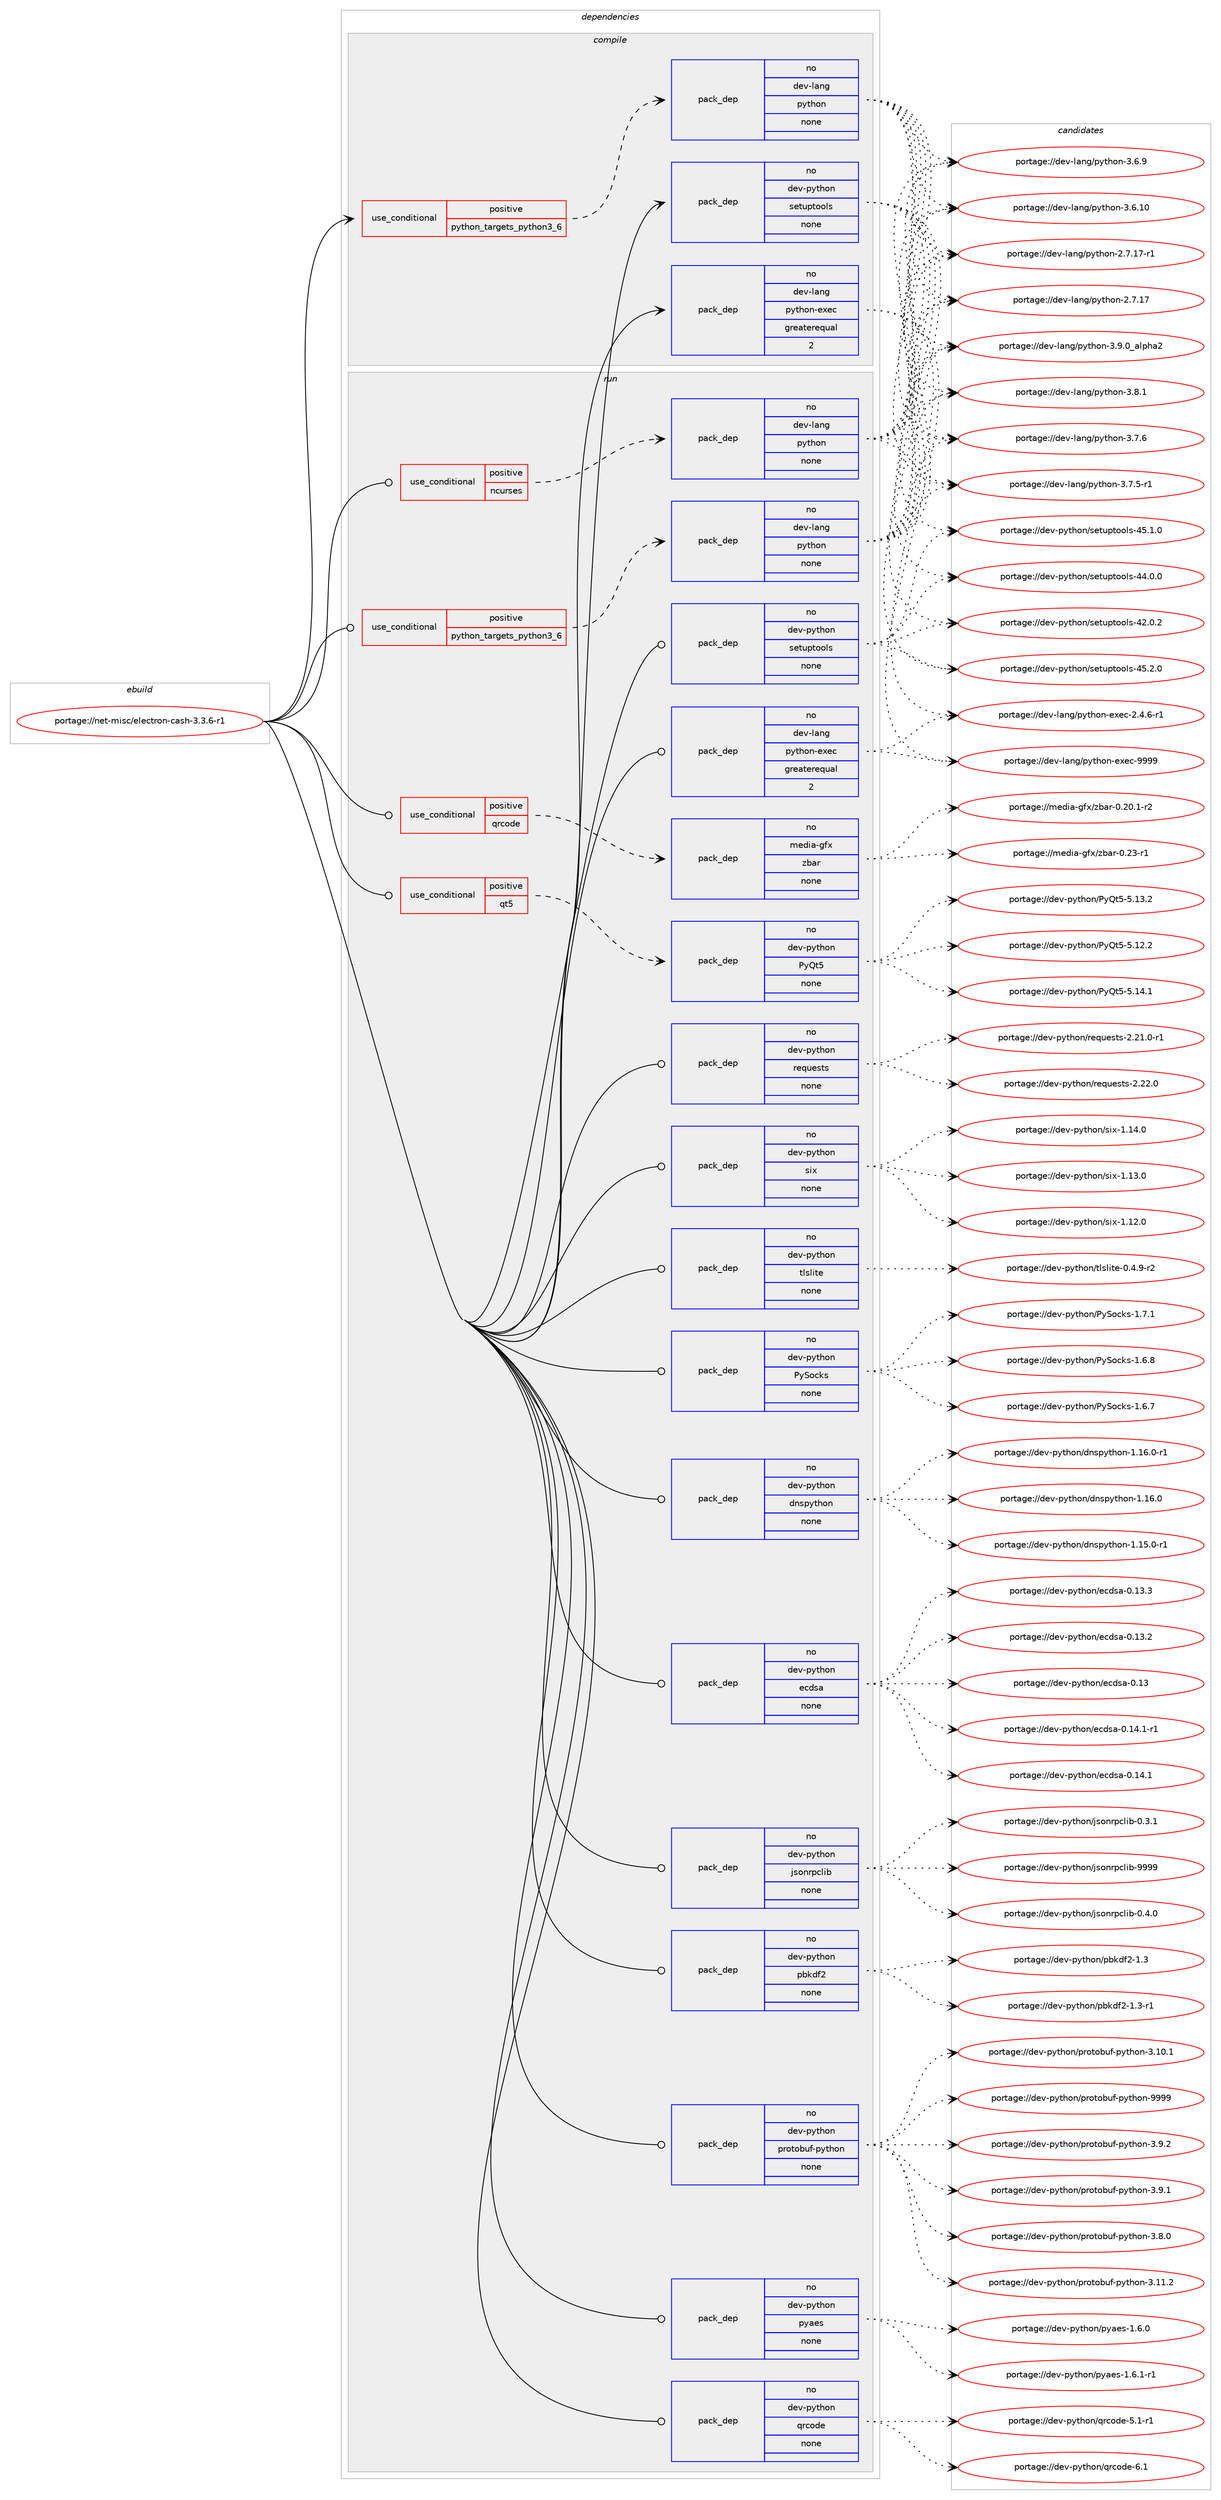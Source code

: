 digraph prolog {

# *************
# Graph options
# *************

newrank=true;
concentrate=true;
compound=true;
graph [rankdir=LR,fontname=Helvetica,fontsize=10,ranksep=1.5];#, ranksep=2.5, nodesep=0.2];
edge  [arrowhead=vee];
node  [fontname=Helvetica,fontsize=10];

# **********
# The ebuild
# **********

subgraph cluster_leftcol {
color=gray;
rank=same;
label=<<i>ebuild</i>>;
id [label="portage://net-misc/electron-cash-3.3.6-r1", color=red, width=4, href="../net-misc/electron-cash-3.3.6-r1.svg"];
}

# ****************
# The dependencies
# ****************

subgraph cluster_midcol {
color=gray;
label=<<i>dependencies</i>>;
subgraph cluster_compile {
fillcolor="#eeeeee";
style=filled;
label=<<i>compile</i>>;
subgraph cond27393 {
dependency133080 [label=<<TABLE BORDER="0" CELLBORDER="1" CELLSPACING="0" CELLPADDING="4"><TR><TD ROWSPAN="3" CELLPADDING="10">use_conditional</TD></TR><TR><TD>positive</TD></TR><TR><TD>python_targets_python3_6</TD></TR></TABLE>>, shape=none, color=red];
subgraph pack103512 {
dependency133081 [label=<<TABLE BORDER="0" CELLBORDER="1" CELLSPACING="0" CELLPADDING="4" WIDTH="220"><TR><TD ROWSPAN="6" CELLPADDING="30">pack_dep</TD></TR><TR><TD WIDTH="110">no</TD></TR><TR><TD>dev-lang</TD></TR><TR><TD>python</TD></TR><TR><TD>none</TD></TR><TR><TD></TD></TR></TABLE>>, shape=none, color=blue];
}
dependency133080:e -> dependency133081:w [weight=20,style="dashed",arrowhead="vee"];
}
id:e -> dependency133080:w [weight=20,style="solid",arrowhead="vee"];
subgraph pack103513 {
dependency133082 [label=<<TABLE BORDER="0" CELLBORDER="1" CELLSPACING="0" CELLPADDING="4" WIDTH="220"><TR><TD ROWSPAN="6" CELLPADDING="30">pack_dep</TD></TR><TR><TD WIDTH="110">no</TD></TR><TR><TD>dev-lang</TD></TR><TR><TD>python-exec</TD></TR><TR><TD>greaterequal</TD></TR><TR><TD>2</TD></TR></TABLE>>, shape=none, color=blue];
}
id:e -> dependency133082:w [weight=20,style="solid",arrowhead="vee"];
subgraph pack103514 {
dependency133083 [label=<<TABLE BORDER="0" CELLBORDER="1" CELLSPACING="0" CELLPADDING="4" WIDTH="220"><TR><TD ROWSPAN="6" CELLPADDING="30">pack_dep</TD></TR><TR><TD WIDTH="110">no</TD></TR><TR><TD>dev-python</TD></TR><TR><TD>setuptools</TD></TR><TR><TD>none</TD></TR><TR><TD></TD></TR></TABLE>>, shape=none, color=blue];
}
id:e -> dependency133083:w [weight=20,style="solid",arrowhead="vee"];
}
subgraph cluster_compileandrun {
fillcolor="#eeeeee";
style=filled;
label=<<i>compile and run</i>>;
}
subgraph cluster_run {
fillcolor="#eeeeee";
style=filled;
label=<<i>run</i>>;
subgraph cond27394 {
dependency133084 [label=<<TABLE BORDER="0" CELLBORDER="1" CELLSPACING="0" CELLPADDING="4"><TR><TD ROWSPAN="3" CELLPADDING="10">use_conditional</TD></TR><TR><TD>positive</TD></TR><TR><TD>ncurses</TD></TR></TABLE>>, shape=none, color=red];
subgraph pack103515 {
dependency133085 [label=<<TABLE BORDER="0" CELLBORDER="1" CELLSPACING="0" CELLPADDING="4" WIDTH="220"><TR><TD ROWSPAN="6" CELLPADDING="30">pack_dep</TD></TR><TR><TD WIDTH="110">no</TD></TR><TR><TD>dev-lang</TD></TR><TR><TD>python</TD></TR><TR><TD>none</TD></TR><TR><TD></TD></TR></TABLE>>, shape=none, color=blue];
}
dependency133084:e -> dependency133085:w [weight=20,style="dashed",arrowhead="vee"];
}
id:e -> dependency133084:w [weight=20,style="solid",arrowhead="odot"];
subgraph cond27395 {
dependency133086 [label=<<TABLE BORDER="0" CELLBORDER="1" CELLSPACING="0" CELLPADDING="4"><TR><TD ROWSPAN="3" CELLPADDING="10">use_conditional</TD></TR><TR><TD>positive</TD></TR><TR><TD>python_targets_python3_6</TD></TR></TABLE>>, shape=none, color=red];
subgraph pack103516 {
dependency133087 [label=<<TABLE BORDER="0" CELLBORDER="1" CELLSPACING="0" CELLPADDING="4" WIDTH="220"><TR><TD ROWSPAN="6" CELLPADDING="30">pack_dep</TD></TR><TR><TD WIDTH="110">no</TD></TR><TR><TD>dev-lang</TD></TR><TR><TD>python</TD></TR><TR><TD>none</TD></TR><TR><TD></TD></TR></TABLE>>, shape=none, color=blue];
}
dependency133086:e -> dependency133087:w [weight=20,style="dashed",arrowhead="vee"];
}
id:e -> dependency133086:w [weight=20,style="solid",arrowhead="odot"];
subgraph cond27396 {
dependency133088 [label=<<TABLE BORDER="0" CELLBORDER="1" CELLSPACING="0" CELLPADDING="4"><TR><TD ROWSPAN="3" CELLPADDING="10">use_conditional</TD></TR><TR><TD>positive</TD></TR><TR><TD>qrcode</TD></TR></TABLE>>, shape=none, color=red];
subgraph pack103517 {
dependency133089 [label=<<TABLE BORDER="0" CELLBORDER="1" CELLSPACING="0" CELLPADDING="4" WIDTH="220"><TR><TD ROWSPAN="6" CELLPADDING="30">pack_dep</TD></TR><TR><TD WIDTH="110">no</TD></TR><TR><TD>media-gfx</TD></TR><TR><TD>zbar</TD></TR><TR><TD>none</TD></TR><TR><TD></TD></TR></TABLE>>, shape=none, color=blue];
}
dependency133088:e -> dependency133089:w [weight=20,style="dashed",arrowhead="vee"];
}
id:e -> dependency133088:w [weight=20,style="solid",arrowhead="odot"];
subgraph cond27397 {
dependency133090 [label=<<TABLE BORDER="0" CELLBORDER="1" CELLSPACING="0" CELLPADDING="4"><TR><TD ROWSPAN="3" CELLPADDING="10">use_conditional</TD></TR><TR><TD>positive</TD></TR><TR><TD>qt5</TD></TR></TABLE>>, shape=none, color=red];
subgraph pack103518 {
dependency133091 [label=<<TABLE BORDER="0" CELLBORDER="1" CELLSPACING="0" CELLPADDING="4" WIDTH="220"><TR><TD ROWSPAN="6" CELLPADDING="30">pack_dep</TD></TR><TR><TD WIDTH="110">no</TD></TR><TR><TD>dev-python</TD></TR><TR><TD>PyQt5</TD></TR><TR><TD>none</TD></TR><TR><TD></TD></TR></TABLE>>, shape=none, color=blue];
}
dependency133090:e -> dependency133091:w [weight=20,style="dashed",arrowhead="vee"];
}
id:e -> dependency133090:w [weight=20,style="solid",arrowhead="odot"];
subgraph pack103519 {
dependency133092 [label=<<TABLE BORDER="0" CELLBORDER="1" CELLSPACING="0" CELLPADDING="4" WIDTH="220"><TR><TD ROWSPAN="6" CELLPADDING="30">pack_dep</TD></TR><TR><TD WIDTH="110">no</TD></TR><TR><TD>dev-lang</TD></TR><TR><TD>python-exec</TD></TR><TR><TD>greaterequal</TD></TR><TR><TD>2</TD></TR></TABLE>>, shape=none, color=blue];
}
id:e -> dependency133092:w [weight=20,style="solid",arrowhead="odot"];
subgraph pack103520 {
dependency133093 [label=<<TABLE BORDER="0" CELLBORDER="1" CELLSPACING="0" CELLPADDING="4" WIDTH="220"><TR><TD ROWSPAN="6" CELLPADDING="30">pack_dep</TD></TR><TR><TD WIDTH="110">no</TD></TR><TR><TD>dev-python</TD></TR><TR><TD>PySocks</TD></TR><TR><TD>none</TD></TR><TR><TD></TD></TR></TABLE>>, shape=none, color=blue];
}
id:e -> dependency133093:w [weight=20,style="solid",arrowhead="odot"];
subgraph pack103521 {
dependency133094 [label=<<TABLE BORDER="0" CELLBORDER="1" CELLSPACING="0" CELLPADDING="4" WIDTH="220"><TR><TD ROWSPAN="6" CELLPADDING="30">pack_dep</TD></TR><TR><TD WIDTH="110">no</TD></TR><TR><TD>dev-python</TD></TR><TR><TD>dnspython</TD></TR><TR><TD>none</TD></TR><TR><TD></TD></TR></TABLE>>, shape=none, color=blue];
}
id:e -> dependency133094:w [weight=20,style="solid",arrowhead="odot"];
subgraph pack103522 {
dependency133095 [label=<<TABLE BORDER="0" CELLBORDER="1" CELLSPACING="0" CELLPADDING="4" WIDTH="220"><TR><TD ROWSPAN="6" CELLPADDING="30">pack_dep</TD></TR><TR><TD WIDTH="110">no</TD></TR><TR><TD>dev-python</TD></TR><TR><TD>ecdsa</TD></TR><TR><TD>none</TD></TR><TR><TD></TD></TR></TABLE>>, shape=none, color=blue];
}
id:e -> dependency133095:w [weight=20,style="solid",arrowhead="odot"];
subgraph pack103523 {
dependency133096 [label=<<TABLE BORDER="0" CELLBORDER="1" CELLSPACING="0" CELLPADDING="4" WIDTH="220"><TR><TD ROWSPAN="6" CELLPADDING="30">pack_dep</TD></TR><TR><TD WIDTH="110">no</TD></TR><TR><TD>dev-python</TD></TR><TR><TD>jsonrpclib</TD></TR><TR><TD>none</TD></TR><TR><TD></TD></TR></TABLE>>, shape=none, color=blue];
}
id:e -> dependency133096:w [weight=20,style="solid",arrowhead="odot"];
subgraph pack103524 {
dependency133097 [label=<<TABLE BORDER="0" CELLBORDER="1" CELLSPACING="0" CELLPADDING="4" WIDTH="220"><TR><TD ROWSPAN="6" CELLPADDING="30">pack_dep</TD></TR><TR><TD WIDTH="110">no</TD></TR><TR><TD>dev-python</TD></TR><TR><TD>pbkdf2</TD></TR><TR><TD>none</TD></TR><TR><TD></TD></TR></TABLE>>, shape=none, color=blue];
}
id:e -> dependency133097:w [weight=20,style="solid",arrowhead="odot"];
subgraph pack103525 {
dependency133098 [label=<<TABLE BORDER="0" CELLBORDER="1" CELLSPACING="0" CELLPADDING="4" WIDTH="220"><TR><TD ROWSPAN="6" CELLPADDING="30">pack_dep</TD></TR><TR><TD WIDTH="110">no</TD></TR><TR><TD>dev-python</TD></TR><TR><TD>protobuf-python</TD></TR><TR><TD>none</TD></TR><TR><TD></TD></TR></TABLE>>, shape=none, color=blue];
}
id:e -> dependency133098:w [weight=20,style="solid",arrowhead="odot"];
subgraph pack103526 {
dependency133099 [label=<<TABLE BORDER="0" CELLBORDER="1" CELLSPACING="0" CELLPADDING="4" WIDTH="220"><TR><TD ROWSPAN="6" CELLPADDING="30">pack_dep</TD></TR><TR><TD WIDTH="110">no</TD></TR><TR><TD>dev-python</TD></TR><TR><TD>pyaes</TD></TR><TR><TD>none</TD></TR><TR><TD></TD></TR></TABLE>>, shape=none, color=blue];
}
id:e -> dependency133099:w [weight=20,style="solid",arrowhead="odot"];
subgraph pack103527 {
dependency133100 [label=<<TABLE BORDER="0" CELLBORDER="1" CELLSPACING="0" CELLPADDING="4" WIDTH="220"><TR><TD ROWSPAN="6" CELLPADDING="30">pack_dep</TD></TR><TR><TD WIDTH="110">no</TD></TR><TR><TD>dev-python</TD></TR><TR><TD>qrcode</TD></TR><TR><TD>none</TD></TR><TR><TD></TD></TR></TABLE>>, shape=none, color=blue];
}
id:e -> dependency133100:w [weight=20,style="solid",arrowhead="odot"];
subgraph pack103528 {
dependency133101 [label=<<TABLE BORDER="0" CELLBORDER="1" CELLSPACING="0" CELLPADDING="4" WIDTH="220"><TR><TD ROWSPAN="6" CELLPADDING="30">pack_dep</TD></TR><TR><TD WIDTH="110">no</TD></TR><TR><TD>dev-python</TD></TR><TR><TD>requests</TD></TR><TR><TD>none</TD></TR><TR><TD></TD></TR></TABLE>>, shape=none, color=blue];
}
id:e -> dependency133101:w [weight=20,style="solid",arrowhead="odot"];
subgraph pack103529 {
dependency133102 [label=<<TABLE BORDER="0" CELLBORDER="1" CELLSPACING="0" CELLPADDING="4" WIDTH="220"><TR><TD ROWSPAN="6" CELLPADDING="30">pack_dep</TD></TR><TR><TD WIDTH="110">no</TD></TR><TR><TD>dev-python</TD></TR><TR><TD>setuptools</TD></TR><TR><TD>none</TD></TR><TR><TD></TD></TR></TABLE>>, shape=none, color=blue];
}
id:e -> dependency133102:w [weight=20,style="solid",arrowhead="odot"];
subgraph pack103530 {
dependency133103 [label=<<TABLE BORDER="0" CELLBORDER="1" CELLSPACING="0" CELLPADDING="4" WIDTH="220"><TR><TD ROWSPAN="6" CELLPADDING="30">pack_dep</TD></TR><TR><TD WIDTH="110">no</TD></TR><TR><TD>dev-python</TD></TR><TR><TD>six</TD></TR><TR><TD>none</TD></TR><TR><TD></TD></TR></TABLE>>, shape=none, color=blue];
}
id:e -> dependency133103:w [weight=20,style="solid",arrowhead="odot"];
subgraph pack103531 {
dependency133104 [label=<<TABLE BORDER="0" CELLBORDER="1" CELLSPACING="0" CELLPADDING="4" WIDTH="220"><TR><TD ROWSPAN="6" CELLPADDING="30">pack_dep</TD></TR><TR><TD WIDTH="110">no</TD></TR><TR><TD>dev-python</TD></TR><TR><TD>tlslite</TD></TR><TR><TD>none</TD></TR><TR><TD></TD></TR></TABLE>>, shape=none, color=blue];
}
id:e -> dependency133104:w [weight=20,style="solid",arrowhead="odot"];
}
}

# **************
# The candidates
# **************

subgraph cluster_choices {
rank=same;
color=gray;
label=<<i>candidates</i>>;

subgraph choice103512 {
color=black;
nodesep=1;
choice10010111845108971101034711212111610411111045514657464895971081121049750 [label="portage://dev-lang/python-3.9.0_alpha2", color=red, width=4,href="../dev-lang/python-3.9.0_alpha2.svg"];
choice100101118451089711010347112121116104111110455146564649 [label="portage://dev-lang/python-3.8.1", color=red, width=4,href="../dev-lang/python-3.8.1.svg"];
choice100101118451089711010347112121116104111110455146554654 [label="portage://dev-lang/python-3.7.6", color=red, width=4,href="../dev-lang/python-3.7.6.svg"];
choice1001011184510897110103471121211161041111104551465546534511449 [label="portage://dev-lang/python-3.7.5-r1", color=red, width=4,href="../dev-lang/python-3.7.5-r1.svg"];
choice100101118451089711010347112121116104111110455146544657 [label="portage://dev-lang/python-3.6.9", color=red, width=4,href="../dev-lang/python-3.6.9.svg"];
choice10010111845108971101034711212111610411111045514654464948 [label="portage://dev-lang/python-3.6.10", color=red, width=4,href="../dev-lang/python-3.6.10.svg"];
choice100101118451089711010347112121116104111110455046554649554511449 [label="portage://dev-lang/python-2.7.17-r1", color=red, width=4,href="../dev-lang/python-2.7.17-r1.svg"];
choice10010111845108971101034711212111610411111045504655464955 [label="portage://dev-lang/python-2.7.17", color=red, width=4,href="../dev-lang/python-2.7.17.svg"];
dependency133081:e -> choice10010111845108971101034711212111610411111045514657464895971081121049750:w [style=dotted,weight="100"];
dependency133081:e -> choice100101118451089711010347112121116104111110455146564649:w [style=dotted,weight="100"];
dependency133081:e -> choice100101118451089711010347112121116104111110455146554654:w [style=dotted,weight="100"];
dependency133081:e -> choice1001011184510897110103471121211161041111104551465546534511449:w [style=dotted,weight="100"];
dependency133081:e -> choice100101118451089711010347112121116104111110455146544657:w [style=dotted,weight="100"];
dependency133081:e -> choice10010111845108971101034711212111610411111045514654464948:w [style=dotted,weight="100"];
dependency133081:e -> choice100101118451089711010347112121116104111110455046554649554511449:w [style=dotted,weight="100"];
dependency133081:e -> choice10010111845108971101034711212111610411111045504655464955:w [style=dotted,weight="100"];
}
subgraph choice103513 {
color=black;
nodesep=1;
choice10010111845108971101034711212111610411111045101120101994557575757 [label="portage://dev-lang/python-exec-9999", color=red, width=4,href="../dev-lang/python-exec-9999.svg"];
choice10010111845108971101034711212111610411111045101120101994550465246544511449 [label="portage://dev-lang/python-exec-2.4.6-r1", color=red, width=4,href="../dev-lang/python-exec-2.4.6-r1.svg"];
dependency133082:e -> choice10010111845108971101034711212111610411111045101120101994557575757:w [style=dotted,weight="100"];
dependency133082:e -> choice10010111845108971101034711212111610411111045101120101994550465246544511449:w [style=dotted,weight="100"];
}
subgraph choice103514 {
color=black;
nodesep=1;
choice100101118451121211161041111104711510111611711211611111110811545525346504648 [label="portage://dev-python/setuptools-45.2.0", color=red, width=4,href="../dev-python/setuptools-45.2.0.svg"];
choice100101118451121211161041111104711510111611711211611111110811545525346494648 [label="portage://dev-python/setuptools-45.1.0", color=red, width=4,href="../dev-python/setuptools-45.1.0.svg"];
choice100101118451121211161041111104711510111611711211611111110811545525246484648 [label="portage://dev-python/setuptools-44.0.0", color=red, width=4,href="../dev-python/setuptools-44.0.0.svg"];
choice100101118451121211161041111104711510111611711211611111110811545525046484650 [label="portage://dev-python/setuptools-42.0.2", color=red, width=4,href="../dev-python/setuptools-42.0.2.svg"];
dependency133083:e -> choice100101118451121211161041111104711510111611711211611111110811545525346504648:w [style=dotted,weight="100"];
dependency133083:e -> choice100101118451121211161041111104711510111611711211611111110811545525346494648:w [style=dotted,weight="100"];
dependency133083:e -> choice100101118451121211161041111104711510111611711211611111110811545525246484648:w [style=dotted,weight="100"];
dependency133083:e -> choice100101118451121211161041111104711510111611711211611111110811545525046484650:w [style=dotted,weight="100"];
}
subgraph choice103515 {
color=black;
nodesep=1;
choice10010111845108971101034711212111610411111045514657464895971081121049750 [label="portage://dev-lang/python-3.9.0_alpha2", color=red, width=4,href="../dev-lang/python-3.9.0_alpha2.svg"];
choice100101118451089711010347112121116104111110455146564649 [label="portage://dev-lang/python-3.8.1", color=red, width=4,href="../dev-lang/python-3.8.1.svg"];
choice100101118451089711010347112121116104111110455146554654 [label="portage://dev-lang/python-3.7.6", color=red, width=4,href="../dev-lang/python-3.7.6.svg"];
choice1001011184510897110103471121211161041111104551465546534511449 [label="portage://dev-lang/python-3.7.5-r1", color=red, width=4,href="../dev-lang/python-3.7.5-r1.svg"];
choice100101118451089711010347112121116104111110455146544657 [label="portage://dev-lang/python-3.6.9", color=red, width=4,href="../dev-lang/python-3.6.9.svg"];
choice10010111845108971101034711212111610411111045514654464948 [label="portage://dev-lang/python-3.6.10", color=red, width=4,href="../dev-lang/python-3.6.10.svg"];
choice100101118451089711010347112121116104111110455046554649554511449 [label="portage://dev-lang/python-2.7.17-r1", color=red, width=4,href="../dev-lang/python-2.7.17-r1.svg"];
choice10010111845108971101034711212111610411111045504655464955 [label="portage://dev-lang/python-2.7.17", color=red, width=4,href="../dev-lang/python-2.7.17.svg"];
dependency133085:e -> choice10010111845108971101034711212111610411111045514657464895971081121049750:w [style=dotted,weight="100"];
dependency133085:e -> choice100101118451089711010347112121116104111110455146564649:w [style=dotted,weight="100"];
dependency133085:e -> choice100101118451089711010347112121116104111110455146554654:w [style=dotted,weight="100"];
dependency133085:e -> choice1001011184510897110103471121211161041111104551465546534511449:w [style=dotted,weight="100"];
dependency133085:e -> choice100101118451089711010347112121116104111110455146544657:w [style=dotted,weight="100"];
dependency133085:e -> choice10010111845108971101034711212111610411111045514654464948:w [style=dotted,weight="100"];
dependency133085:e -> choice100101118451089711010347112121116104111110455046554649554511449:w [style=dotted,weight="100"];
dependency133085:e -> choice10010111845108971101034711212111610411111045504655464955:w [style=dotted,weight="100"];
}
subgraph choice103516 {
color=black;
nodesep=1;
choice10010111845108971101034711212111610411111045514657464895971081121049750 [label="portage://dev-lang/python-3.9.0_alpha2", color=red, width=4,href="../dev-lang/python-3.9.0_alpha2.svg"];
choice100101118451089711010347112121116104111110455146564649 [label="portage://dev-lang/python-3.8.1", color=red, width=4,href="../dev-lang/python-3.8.1.svg"];
choice100101118451089711010347112121116104111110455146554654 [label="portage://dev-lang/python-3.7.6", color=red, width=4,href="../dev-lang/python-3.7.6.svg"];
choice1001011184510897110103471121211161041111104551465546534511449 [label="portage://dev-lang/python-3.7.5-r1", color=red, width=4,href="../dev-lang/python-3.7.5-r1.svg"];
choice100101118451089711010347112121116104111110455146544657 [label="portage://dev-lang/python-3.6.9", color=red, width=4,href="../dev-lang/python-3.6.9.svg"];
choice10010111845108971101034711212111610411111045514654464948 [label="portage://dev-lang/python-3.6.10", color=red, width=4,href="../dev-lang/python-3.6.10.svg"];
choice100101118451089711010347112121116104111110455046554649554511449 [label="portage://dev-lang/python-2.7.17-r1", color=red, width=4,href="../dev-lang/python-2.7.17-r1.svg"];
choice10010111845108971101034711212111610411111045504655464955 [label="portage://dev-lang/python-2.7.17", color=red, width=4,href="../dev-lang/python-2.7.17.svg"];
dependency133087:e -> choice10010111845108971101034711212111610411111045514657464895971081121049750:w [style=dotted,weight="100"];
dependency133087:e -> choice100101118451089711010347112121116104111110455146564649:w [style=dotted,weight="100"];
dependency133087:e -> choice100101118451089711010347112121116104111110455146554654:w [style=dotted,weight="100"];
dependency133087:e -> choice1001011184510897110103471121211161041111104551465546534511449:w [style=dotted,weight="100"];
dependency133087:e -> choice100101118451089711010347112121116104111110455146544657:w [style=dotted,weight="100"];
dependency133087:e -> choice10010111845108971101034711212111610411111045514654464948:w [style=dotted,weight="100"];
dependency133087:e -> choice100101118451089711010347112121116104111110455046554649554511449:w [style=dotted,weight="100"];
dependency133087:e -> choice10010111845108971101034711212111610411111045504655464955:w [style=dotted,weight="100"];
}
subgraph choice103517 {
color=black;
nodesep=1;
choice109101100105974510310212047122989711445484650514511449 [label="portage://media-gfx/zbar-0.23-r1", color=red, width=4,href="../media-gfx/zbar-0.23-r1.svg"];
choice1091011001059745103102120471229897114454846504846494511450 [label="portage://media-gfx/zbar-0.20.1-r2", color=red, width=4,href="../media-gfx/zbar-0.20.1-r2.svg"];
dependency133089:e -> choice109101100105974510310212047122989711445484650514511449:w [style=dotted,weight="100"];
dependency133089:e -> choice1091011001059745103102120471229897114454846504846494511450:w [style=dotted,weight="100"];
}
subgraph choice103518 {
color=black;
nodesep=1;
choice100101118451121211161041111104780121811165345534649524649 [label="portage://dev-python/PyQt5-5.14.1", color=red, width=4,href="../dev-python/PyQt5-5.14.1.svg"];
choice100101118451121211161041111104780121811165345534649514650 [label="portage://dev-python/PyQt5-5.13.2", color=red, width=4,href="../dev-python/PyQt5-5.13.2.svg"];
choice100101118451121211161041111104780121811165345534649504650 [label="portage://dev-python/PyQt5-5.12.2", color=red, width=4,href="../dev-python/PyQt5-5.12.2.svg"];
dependency133091:e -> choice100101118451121211161041111104780121811165345534649524649:w [style=dotted,weight="100"];
dependency133091:e -> choice100101118451121211161041111104780121811165345534649514650:w [style=dotted,weight="100"];
dependency133091:e -> choice100101118451121211161041111104780121811165345534649504650:w [style=dotted,weight="100"];
}
subgraph choice103519 {
color=black;
nodesep=1;
choice10010111845108971101034711212111610411111045101120101994557575757 [label="portage://dev-lang/python-exec-9999", color=red, width=4,href="../dev-lang/python-exec-9999.svg"];
choice10010111845108971101034711212111610411111045101120101994550465246544511449 [label="portage://dev-lang/python-exec-2.4.6-r1", color=red, width=4,href="../dev-lang/python-exec-2.4.6-r1.svg"];
dependency133092:e -> choice10010111845108971101034711212111610411111045101120101994557575757:w [style=dotted,weight="100"];
dependency133092:e -> choice10010111845108971101034711212111610411111045101120101994550465246544511449:w [style=dotted,weight="100"];
}
subgraph choice103520 {
color=black;
nodesep=1;
choice1001011184511212111610411111047801218311199107115454946554649 [label="portage://dev-python/PySocks-1.7.1", color=red, width=4,href="../dev-python/PySocks-1.7.1.svg"];
choice1001011184511212111610411111047801218311199107115454946544656 [label="portage://dev-python/PySocks-1.6.8", color=red, width=4,href="../dev-python/PySocks-1.6.8.svg"];
choice1001011184511212111610411111047801218311199107115454946544655 [label="portage://dev-python/PySocks-1.6.7", color=red, width=4,href="../dev-python/PySocks-1.6.7.svg"];
dependency133093:e -> choice1001011184511212111610411111047801218311199107115454946554649:w [style=dotted,weight="100"];
dependency133093:e -> choice1001011184511212111610411111047801218311199107115454946544656:w [style=dotted,weight="100"];
dependency133093:e -> choice1001011184511212111610411111047801218311199107115454946544655:w [style=dotted,weight="100"];
}
subgraph choice103521 {
color=black;
nodesep=1;
choice1001011184511212111610411111047100110115112121116104111110454946495446484511449 [label="portage://dev-python/dnspython-1.16.0-r1", color=red, width=4,href="../dev-python/dnspython-1.16.0-r1.svg"];
choice100101118451121211161041111104710011011511212111610411111045494649544648 [label="portage://dev-python/dnspython-1.16.0", color=red, width=4,href="../dev-python/dnspython-1.16.0.svg"];
choice1001011184511212111610411111047100110115112121116104111110454946495346484511449 [label="portage://dev-python/dnspython-1.15.0-r1", color=red, width=4,href="../dev-python/dnspython-1.15.0-r1.svg"];
dependency133094:e -> choice1001011184511212111610411111047100110115112121116104111110454946495446484511449:w [style=dotted,weight="100"];
dependency133094:e -> choice100101118451121211161041111104710011011511212111610411111045494649544648:w [style=dotted,weight="100"];
dependency133094:e -> choice1001011184511212111610411111047100110115112121116104111110454946495346484511449:w [style=dotted,weight="100"];
}
subgraph choice103522 {
color=black;
nodesep=1;
choice10010111845112121116104111110471019910011597454846495246494511449 [label="portage://dev-python/ecdsa-0.14.1-r1", color=red, width=4,href="../dev-python/ecdsa-0.14.1-r1.svg"];
choice1001011184511212111610411111047101991001159745484649524649 [label="portage://dev-python/ecdsa-0.14.1", color=red, width=4,href="../dev-python/ecdsa-0.14.1.svg"];
choice1001011184511212111610411111047101991001159745484649514651 [label="portage://dev-python/ecdsa-0.13.3", color=red, width=4,href="../dev-python/ecdsa-0.13.3.svg"];
choice1001011184511212111610411111047101991001159745484649514650 [label="portage://dev-python/ecdsa-0.13.2", color=red, width=4,href="../dev-python/ecdsa-0.13.2.svg"];
choice100101118451121211161041111104710199100115974548464951 [label="portage://dev-python/ecdsa-0.13", color=red, width=4,href="../dev-python/ecdsa-0.13.svg"];
dependency133095:e -> choice10010111845112121116104111110471019910011597454846495246494511449:w [style=dotted,weight="100"];
dependency133095:e -> choice1001011184511212111610411111047101991001159745484649524649:w [style=dotted,weight="100"];
dependency133095:e -> choice1001011184511212111610411111047101991001159745484649514651:w [style=dotted,weight="100"];
dependency133095:e -> choice1001011184511212111610411111047101991001159745484649514650:w [style=dotted,weight="100"];
dependency133095:e -> choice100101118451121211161041111104710199100115974548464951:w [style=dotted,weight="100"];
}
subgraph choice103523 {
color=black;
nodesep=1;
choice100101118451121211161041111104710611511111011411299108105984557575757 [label="portage://dev-python/jsonrpclib-9999", color=red, width=4,href="../dev-python/jsonrpclib-9999.svg"];
choice10010111845112121116104111110471061151111101141129910810598454846524648 [label="portage://dev-python/jsonrpclib-0.4.0", color=red, width=4,href="../dev-python/jsonrpclib-0.4.0.svg"];
choice10010111845112121116104111110471061151111101141129910810598454846514649 [label="portage://dev-python/jsonrpclib-0.3.1", color=red, width=4,href="../dev-python/jsonrpclib-0.3.1.svg"];
dependency133096:e -> choice100101118451121211161041111104710611511111011411299108105984557575757:w [style=dotted,weight="100"];
dependency133096:e -> choice10010111845112121116104111110471061151111101141129910810598454846524648:w [style=dotted,weight="100"];
dependency133096:e -> choice10010111845112121116104111110471061151111101141129910810598454846514649:w [style=dotted,weight="100"];
}
subgraph choice103524 {
color=black;
nodesep=1;
choice10010111845112121116104111110471129810710010250454946514511449 [label="portage://dev-python/pbkdf2-1.3-r1", color=red, width=4,href="../dev-python/pbkdf2-1.3-r1.svg"];
choice1001011184511212111610411111047112981071001025045494651 [label="portage://dev-python/pbkdf2-1.3", color=red, width=4,href="../dev-python/pbkdf2-1.3.svg"];
dependency133097:e -> choice10010111845112121116104111110471129810710010250454946514511449:w [style=dotted,weight="100"];
dependency133097:e -> choice1001011184511212111610411111047112981071001025045494651:w [style=dotted,weight="100"];
}
subgraph choice103525 {
color=black;
nodesep=1;
choice100101118451121211161041111104711211411111611198117102451121211161041111104557575757 [label="portage://dev-python/protobuf-python-9999", color=red, width=4,href="../dev-python/protobuf-python-9999.svg"];
choice10010111845112121116104111110471121141111161119811710245112121116104111110455146574650 [label="portage://dev-python/protobuf-python-3.9.2", color=red, width=4,href="../dev-python/protobuf-python-3.9.2.svg"];
choice10010111845112121116104111110471121141111161119811710245112121116104111110455146574649 [label="portage://dev-python/protobuf-python-3.9.1", color=red, width=4,href="../dev-python/protobuf-python-3.9.1.svg"];
choice10010111845112121116104111110471121141111161119811710245112121116104111110455146564648 [label="portage://dev-python/protobuf-python-3.8.0", color=red, width=4,href="../dev-python/protobuf-python-3.8.0.svg"];
choice1001011184511212111610411111047112114111116111981171024511212111610411111045514649494650 [label="portage://dev-python/protobuf-python-3.11.2", color=red, width=4,href="../dev-python/protobuf-python-3.11.2.svg"];
choice1001011184511212111610411111047112114111116111981171024511212111610411111045514649484649 [label="portage://dev-python/protobuf-python-3.10.1", color=red, width=4,href="../dev-python/protobuf-python-3.10.1.svg"];
dependency133098:e -> choice100101118451121211161041111104711211411111611198117102451121211161041111104557575757:w [style=dotted,weight="100"];
dependency133098:e -> choice10010111845112121116104111110471121141111161119811710245112121116104111110455146574650:w [style=dotted,weight="100"];
dependency133098:e -> choice10010111845112121116104111110471121141111161119811710245112121116104111110455146574649:w [style=dotted,weight="100"];
dependency133098:e -> choice10010111845112121116104111110471121141111161119811710245112121116104111110455146564648:w [style=dotted,weight="100"];
dependency133098:e -> choice1001011184511212111610411111047112114111116111981171024511212111610411111045514649494650:w [style=dotted,weight="100"];
dependency133098:e -> choice1001011184511212111610411111047112114111116111981171024511212111610411111045514649484649:w [style=dotted,weight="100"];
}
subgraph choice103526 {
color=black;
nodesep=1;
choice1001011184511212111610411111047112121971011154549465446494511449 [label="portage://dev-python/pyaes-1.6.1-r1", color=red, width=4,href="../dev-python/pyaes-1.6.1-r1.svg"];
choice100101118451121211161041111104711212197101115454946544648 [label="portage://dev-python/pyaes-1.6.0", color=red, width=4,href="../dev-python/pyaes-1.6.0.svg"];
dependency133099:e -> choice1001011184511212111610411111047112121971011154549465446494511449:w [style=dotted,weight="100"];
dependency133099:e -> choice100101118451121211161041111104711212197101115454946544648:w [style=dotted,weight="100"];
}
subgraph choice103527 {
color=black;
nodesep=1;
choice10010111845112121116104111110471131149911110010145544649 [label="portage://dev-python/qrcode-6.1", color=red, width=4,href="../dev-python/qrcode-6.1.svg"];
choice100101118451121211161041111104711311499111100101455346494511449 [label="portage://dev-python/qrcode-5.1-r1", color=red, width=4,href="../dev-python/qrcode-5.1-r1.svg"];
dependency133100:e -> choice10010111845112121116104111110471131149911110010145544649:w [style=dotted,weight="100"];
dependency133100:e -> choice100101118451121211161041111104711311499111100101455346494511449:w [style=dotted,weight="100"];
}
subgraph choice103528 {
color=black;
nodesep=1;
choice100101118451121211161041111104711410111311710111511611545504650504648 [label="portage://dev-python/requests-2.22.0", color=red, width=4,href="../dev-python/requests-2.22.0.svg"];
choice1001011184511212111610411111047114101113117101115116115455046504946484511449 [label="portage://dev-python/requests-2.21.0-r1", color=red, width=4,href="../dev-python/requests-2.21.0-r1.svg"];
dependency133101:e -> choice100101118451121211161041111104711410111311710111511611545504650504648:w [style=dotted,weight="100"];
dependency133101:e -> choice1001011184511212111610411111047114101113117101115116115455046504946484511449:w [style=dotted,weight="100"];
}
subgraph choice103529 {
color=black;
nodesep=1;
choice100101118451121211161041111104711510111611711211611111110811545525346504648 [label="portage://dev-python/setuptools-45.2.0", color=red, width=4,href="../dev-python/setuptools-45.2.0.svg"];
choice100101118451121211161041111104711510111611711211611111110811545525346494648 [label="portage://dev-python/setuptools-45.1.0", color=red, width=4,href="../dev-python/setuptools-45.1.0.svg"];
choice100101118451121211161041111104711510111611711211611111110811545525246484648 [label="portage://dev-python/setuptools-44.0.0", color=red, width=4,href="../dev-python/setuptools-44.0.0.svg"];
choice100101118451121211161041111104711510111611711211611111110811545525046484650 [label="portage://dev-python/setuptools-42.0.2", color=red, width=4,href="../dev-python/setuptools-42.0.2.svg"];
dependency133102:e -> choice100101118451121211161041111104711510111611711211611111110811545525346504648:w [style=dotted,weight="100"];
dependency133102:e -> choice100101118451121211161041111104711510111611711211611111110811545525346494648:w [style=dotted,weight="100"];
dependency133102:e -> choice100101118451121211161041111104711510111611711211611111110811545525246484648:w [style=dotted,weight="100"];
dependency133102:e -> choice100101118451121211161041111104711510111611711211611111110811545525046484650:w [style=dotted,weight="100"];
}
subgraph choice103530 {
color=black;
nodesep=1;
choice100101118451121211161041111104711510512045494649524648 [label="portage://dev-python/six-1.14.0", color=red, width=4,href="../dev-python/six-1.14.0.svg"];
choice100101118451121211161041111104711510512045494649514648 [label="portage://dev-python/six-1.13.0", color=red, width=4,href="../dev-python/six-1.13.0.svg"];
choice100101118451121211161041111104711510512045494649504648 [label="portage://dev-python/six-1.12.0", color=red, width=4,href="../dev-python/six-1.12.0.svg"];
dependency133103:e -> choice100101118451121211161041111104711510512045494649524648:w [style=dotted,weight="100"];
dependency133103:e -> choice100101118451121211161041111104711510512045494649514648:w [style=dotted,weight="100"];
dependency133103:e -> choice100101118451121211161041111104711510512045494649504648:w [style=dotted,weight="100"];
}
subgraph choice103531 {
color=black;
nodesep=1;
choice10010111845112121116104111110471161081151081051161014548465246574511450 [label="portage://dev-python/tlslite-0.4.9-r2", color=red, width=4,href="../dev-python/tlslite-0.4.9-r2.svg"];
dependency133104:e -> choice10010111845112121116104111110471161081151081051161014548465246574511450:w [style=dotted,weight="100"];
}
}

}
